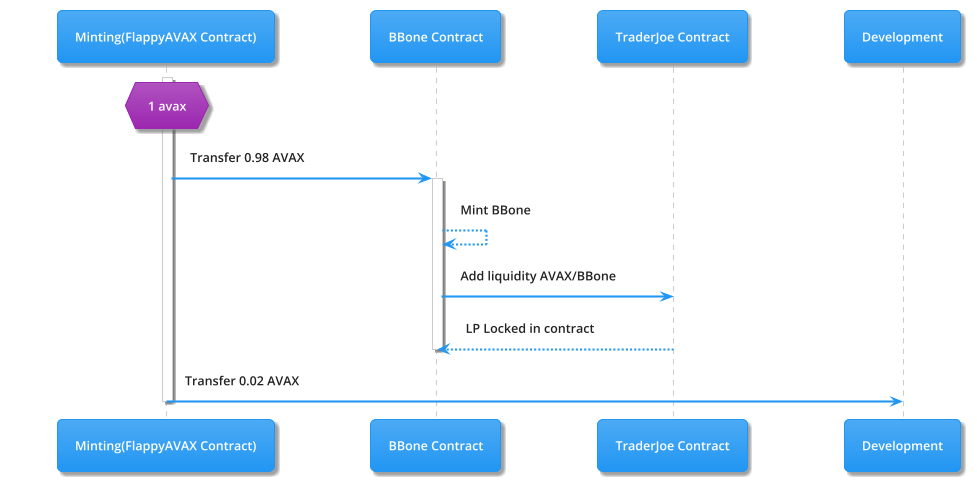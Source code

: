 @startuml Minting
!theme materia

skinparam sequenceArrowThickness 2
skinparam roundcorner 10
skinparam maxmessagesize 160
skinparam classFontSize 15
skinparam defaultFontName Open Sans Semibold


participant "Minting(FlappyAVAX Contract)" as Minting
hnote over Minting: 1 avax 

participant "BBone Contract" as BBone
participant "TraderJoe Contract" as TraderJoe

activate Minting
Minting -> BBone: Transfer 0.98 AVAX
activate BBone
BBone --> BBone: Mint BBone
BBone -> TraderJoe: Add liquidity AVAX/BBone
TraderJoe --> BBone: LP Locked in contract

deactivate BBone

Minting -> "Development": Transfer 0.02 AVAX
deactivate Minting
@enduml